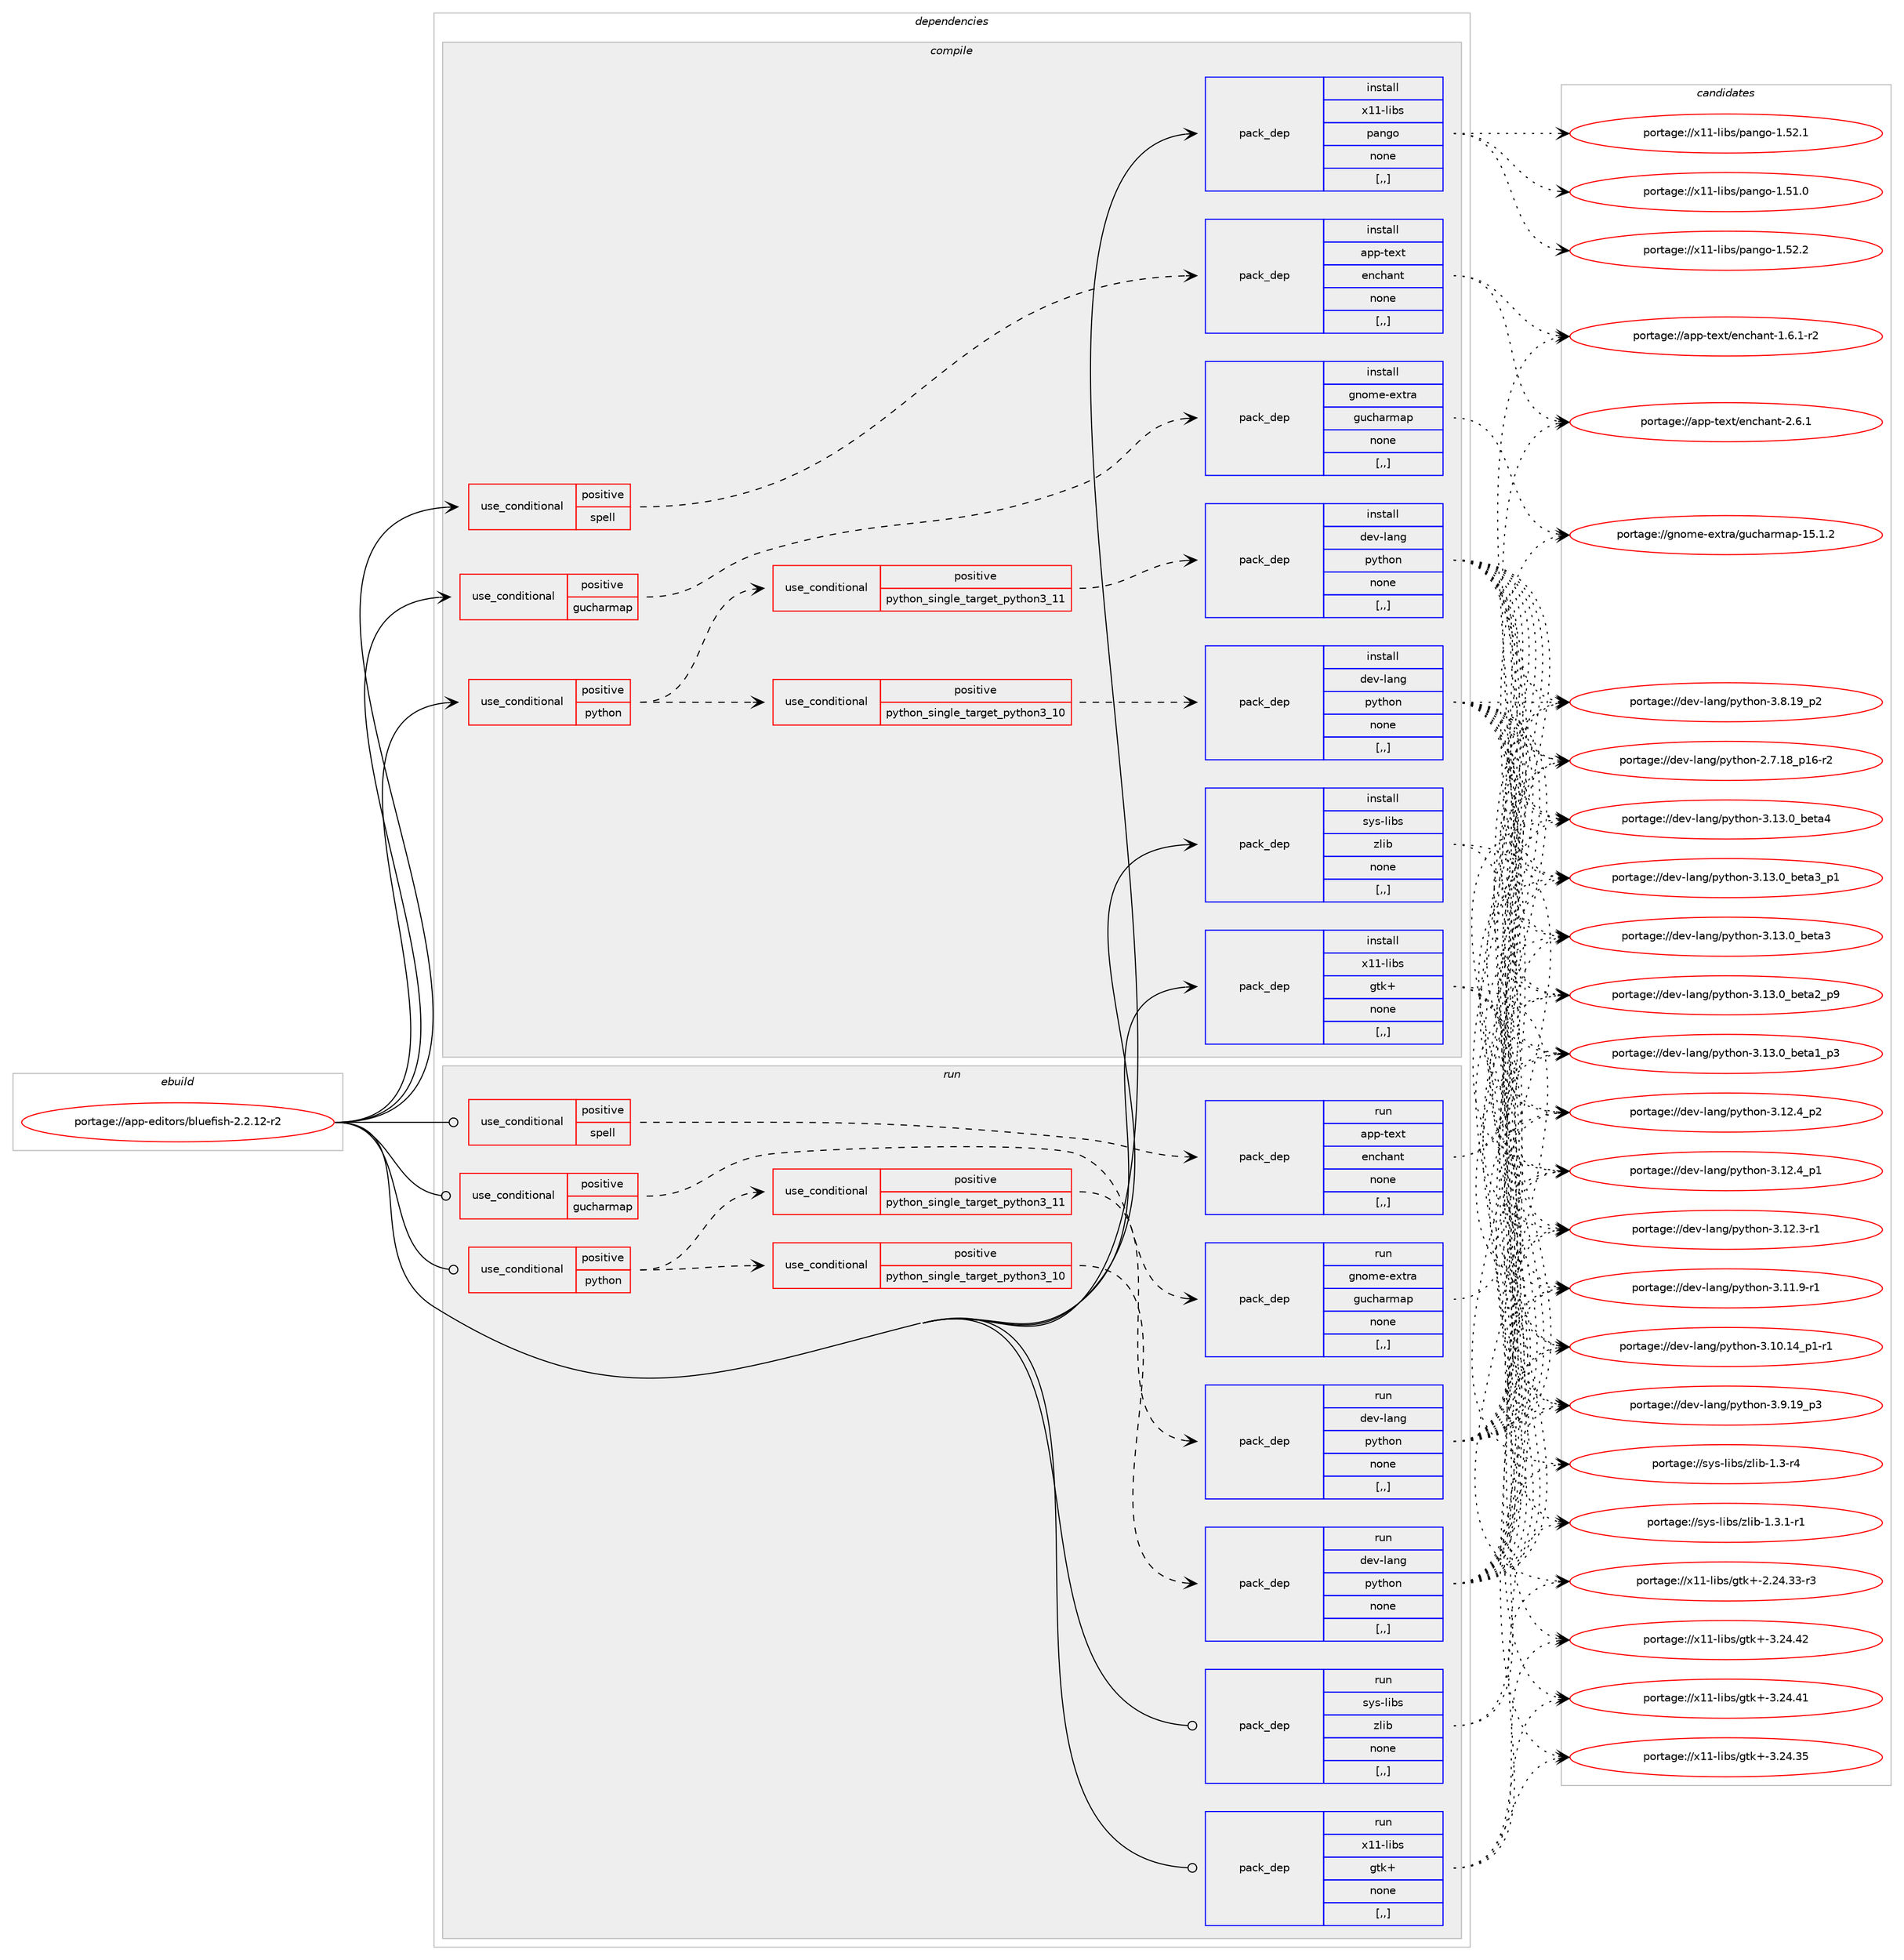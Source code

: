 digraph prolog {

# *************
# Graph options
# *************

newrank=true;
concentrate=true;
compound=true;
graph [rankdir=LR,fontname=Helvetica,fontsize=10,ranksep=1.5];#, ranksep=2.5, nodesep=0.2];
edge  [arrowhead=vee];
node  [fontname=Helvetica,fontsize=10];

# **********
# The ebuild
# **********

subgraph cluster_leftcol {
color=gray;
label=<<i>ebuild</i>>;
id [label="portage://app-editors/bluefish-2.2.12-r2", color=red, width=4, href="../app-editors/bluefish-2.2.12-r2.svg"];
}

# ****************
# The dependencies
# ****************

subgraph cluster_midcol {
color=gray;
label=<<i>dependencies</i>>;
subgraph cluster_compile {
fillcolor="#eeeeee";
style=filled;
label=<<i>compile</i>>;
subgraph cond3952 {
dependency15410 [label=<<TABLE BORDER="0" CELLBORDER="1" CELLSPACING="0" CELLPADDING="4"><TR><TD ROWSPAN="3" CELLPADDING="10">use_conditional</TD></TR><TR><TD>positive</TD></TR><TR><TD>gucharmap</TD></TR></TABLE>>, shape=none, color=red];
subgraph pack11367 {
dependency15411 [label=<<TABLE BORDER="0" CELLBORDER="1" CELLSPACING="0" CELLPADDING="4" WIDTH="220"><TR><TD ROWSPAN="6" CELLPADDING="30">pack_dep</TD></TR><TR><TD WIDTH="110">install</TD></TR><TR><TD>gnome-extra</TD></TR><TR><TD>gucharmap</TD></TR><TR><TD>none</TD></TR><TR><TD>[,,]</TD></TR></TABLE>>, shape=none, color=blue];
}
dependency15410:e -> dependency15411:w [weight=20,style="dashed",arrowhead="vee"];
}
id:e -> dependency15410:w [weight=20,style="solid",arrowhead="vee"];
subgraph cond3953 {
dependency15412 [label=<<TABLE BORDER="0" CELLBORDER="1" CELLSPACING="0" CELLPADDING="4"><TR><TD ROWSPAN="3" CELLPADDING="10">use_conditional</TD></TR><TR><TD>positive</TD></TR><TR><TD>python</TD></TR></TABLE>>, shape=none, color=red];
subgraph cond3954 {
dependency15413 [label=<<TABLE BORDER="0" CELLBORDER="1" CELLSPACING="0" CELLPADDING="4"><TR><TD ROWSPAN="3" CELLPADDING="10">use_conditional</TD></TR><TR><TD>positive</TD></TR><TR><TD>python_single_target_python3_10</TD></TR></TABLE>>, shape=none, color=red];
subgraph pack11368 {
dependency15414 [label=<<TABLE BORDER="0" CELLBORDER="1" CELLSPACING="0" CELLPADDING="4" WIDTH="220"><TR><TD ROWSPAN="6" CELLPADDING="30">pack_dep</TD></TR><TR><TD WIDTH="110">install</TD></TR><TR><TD>dev-lang</TD></TR><TR><TD>python</TD></TR><TR><TD>none</TD></TR><TR><TD>[,,]</TD></TR></TABLE>>, shape=none, color=blue];
}
dependency15413:e -> dependency15414:w [weight=20,style="dashed",arrowhead="vee"];
}
dependency15412:e -> dependency15413:w [weight=20,style="dashed",arrowhead="vee"];
subgraph cond3955 {
dependency15415 [label=<<TABLE BORDER="0" CELLBORDER="1" CELLSPACING="0" CELLPADDING="4"><TR><TD ROWSPAN="3" CELLPADDING="10">use_conditional</TD></TR><TR><TD>positive</TD></TR><TR><TD>python_single_target_python3_11</TD></TR></TABLE>>, shape=none, color=red];
subgraph pack11369 {
dependency15416 [label=<<TABLE BORDER="0" CELLBORDER="1" CELLSPACING="0" CELLPADDING="4" WIDTH="220"><TR><TD ROWSPAN="6" CELLPADDING="30">pack_dep</TD></TR><TR><TD WIDTH="110">install</TD></TR><TR><TD>dev-lang</TD></TR><TR><TD>python</TD></TR><TR><TD>none</TD></TR><TR><TD>[,,]</TD></TR></TABLE>>, shape=none, color=blue];
}
dependency15415:e -> dependency15416:w [weight=20,style="dashed",arrowhead="vee"];
}
dependency15412:e -> dependency15415:w [weight=20,style="dashed",arrowhead="vee"];
}
id:e -> dependency15412:w [weight=20,style="solid",arrowhead="vee"];
subgraph cond3956 {
dependency15417 [label=<<TABLE BORDER="0" CELLBORDER="1" CELLSPACING="0" CELLPADDING="4"><TR><TD ROWSPAN="3" CELLPADDING="10">use_conditional</TD></TR><TR><TD>positive</TD></TR><TR><TD>spell</TD></TR></TABLE>>, shape=none, color=red];
subgraph pack11370 {
dependency15418 [label=<<TABLE BORDER="0" CELLBORDER="1" CELLSPACING="0" CELLPADDING="4" WIDTH="220"><TR><TD ROWSPAN="6" CELLPADDING="30">pack_dep</TD></TR><TR><TD WIDTH="110">install</TD></TR><TR><TD>app-text</TD></TR><TR><TD>enchant</TD></TR><TR><TD>none</TD></TR><TR><TD>[,,]</TD></TR></TABLE>>, shape=none, color=blue];
}
dependency15417:e -> dependency15418:w [weight=20,style="dashed",arrowhead="vee"];
}
id:e -> dependency15417:w [weight=20,style="solid",arrowhead="vee"];
subgraph pack11371 {
dependency15419 [label=<<TABLE BORDER="0" CELLBORDER="1" CELLSPACING="0" CELLPADDING="4" WIDTH="220"><TR><TD ROWSPAN="6" CELLPADDING="30">pack_dep</TD></TR><TR><TD WIDTH="110">install</TD></TR><TR><TD>sys-libs</TD></TR><TR><TD>zlib</TD></TR><TR><TD>none</TD></TR><TR><TD>[,,]</TD></TR></TABLE>>, shape=none, color=blue];
}
id:e -> dependency15419:w [weight=20,style="solid",arrowhead="vee"];
subgraph pack11372 {
dependency15420 [label=<<TABLE BORDER="0" CELLBORDER="1" CELLSPACING="0" CELLPADDING="4" WIDTH="220"><TR><TD ROWSPAN="6" CELLPADDING="30">pack_dep</TD></TR><TR><TD WIDTH="110">install</TD></TR><TR><TD>x11-libs</TD></TR><TR><TD>gtk+</TD></TR><TR><TD>none</TD></TR><TR><TD>[,,]</TD></TR></TABLE>>, shape=none, color=blue];
}
id:e -> dependency15420:w [weight=20,style="solid",arrowhead="vee"];
subgraph pack11373 {
dependency15421 [label=<<TABLE BORDER="0" CELLBORDER="1" CELLSPACING="0" CELLPADDING="4" WIDTH="220"><TR><TD ROWSPAN="6" CELLPADDING="30">pack_dep</TD></TR><TR><TD WIDTH="110">install</TD></TR><TR><TD>x11-libs</TD></TR><TR><TD>pango</TD></TR><TR><TD>none</TD></TR><TR><TD>[,,]</TD></TR></TABLE>>, shape=none, color=blue];
}
id:e -> dependency15421:w [weight=20,style="solid",arrowhead="vee"];
}
subgraph cluster_compileandrun {
fillcolor="#eeeeee";
style=filled;
label=<<i>compile and run</i>>;
}
subgraph cluster_run {
fillcolor="#eeeeee";
style=filled;
label=<<i>run</i>>;
subgraph cond3957 {
dependency15422 [label=<<TABLE BORDER="0" CELLBORDER="1" CELLSPACING="0" CELLPADDING="4"><TR><TD ROWSPAN="3" CELLPADDING="10">use_conditional</TD></TR><TR><TD>positive</TD></TR><TR><TD>gucharmap</TD></TR></TABLE>>, shape=none, color=red];
subgraph pack11374 {
dependency15423 [label=<<TABLE BORDER="0" CELLBORDER="1" CELLSPACING="0" CELLPADDING="4" WIDTH="220"><TR><TD ROWSPAN="6" CELLPADDING="30">pack_dep</TD></TR><TR><TD WIDTH="110">run</TD></TR><TR><TD>gnome-extra</TD></TR><TR><TD>gucharmap</TD></TR><TR><TD>none</TD></TR><TR><TD>[,,]</TD></TR></TABLE>>, shape=none, color=blue];
}
dependency15422:e -> dependency15423:w [weight=20,style="dashed",arrowhead="vee"];
}
id:e -> dependency15422:w [weight=20,style="solid",arrowhead="odot"];
subgraph cond3958 {
dependency15424 [label=<<TABLE BORDER="0" CELLBORDER="1" CELLSPACING="0" CELLPADDING="4"><TR><TD ROWSPAN="3" CELLPADDING="10">use_conditional</TD></TR><TR><TD>positive</TD></TR><TR><TD>python</TD></TR></TABLE>>, shape=none, color=red];
subgraph cond3959 {
dependency15425 [label=<<TABLE BORDER="0" CELLBORDER="1" CELLSPACING="0" CELLPADDING="4"><TR><TD ROWSPAN="3" CELLPADDING="10">use_conditional</TD></TR><TR><TD>positive</TD></TR><TR><TD>python_single_target_python3_10</TD></TR></TABLE>>, shape=none, color=red];
subgraph pack11375 {
dependency15426 [label=<<TABLE BORDER="0" CELLBORDER="1" CELLSPACING="0" CELLPADDING="4" WIDTH="220"><TR><TD ROWSPAN="6" CELLPADDING="30">pack_dep</TD></TR><TR><TD WIDTH="110">run</TD></TR><TR><TD>dev-lang</TD></TR><TR><TD>python</TD></TR><TR><TD>none</TD></TR><TR><TD>[,,]</TD></TR></TABLE>>, shape=none, color=blue];
}
dependency15425:e -> dependency15426:w [weight=20,style="dashed",arrowhead="vee"];
}
dependency15424:e -> dependency15425:w [weight=20,style="dashed",arrowhead="vee"];
subgraph cond3960 {
dependency15427 [label=<<TABLE BORDER="0" CELLBORDER="1" CELLSPACING="0" CELLPADDING="4"><TR><TD ROWSPAN="3" CELLPADDING="10">use_conditional</TD></TR><TR><TD>positive</TD></TR><TR><TD>python_single_target_python3_11</TD></TR></TABLE>>, shape=none, color=red];
subgraph pack11376 {
dependency15428 [label=<<TABLE BORDER="0" CELLBORDER="1" CELLSPACING="0" CELLPADDING="4" WIDTH="220"><TR><TD ROWSPAN="6" CELLPADDING="30">pack_dep</TD></TR><TR><TD WIDTH="110">run</TD></TR><TR><TD>dev-lang</TD></TR><TR><TD>python</TD></TR><TR><TD>none</TD></TR><TR><TD>[,,]</TD></TR></TABLE>>, shape=none, color=blue];
}
dependency15427:e -> dependency15428:w [weight=20,style="dashed",arrowhead="vee"];
}
dependency15424:e -> dependency15427:w [weight=20,style="dashed",arrowhead="vee"];
}
id:e -> dependency15424:w [weight=20,style="solid",arrowhead="odot"];
subgraph cond3961 {
dependency15429 [label=<<TABLE BORDER="0" CELLBORDER="1" CELLSPACING="0" CELLPADDING="4"><TR><TD ROWSPAN="3" CELLPADDING="10">use_conditional</TD></TR><TR><TD>positive</TD></TR><TR><TD>spell</TD></TR></TABLE>>, shape=none, color=red];
subgraph pack11377 {
dependency15430 [label=<<TABLE BORDER="0" CELLBORDER="1" CELLSPACING="0" CELLPADDING="4" WIDTH="220"><TR><TD ROWSPAN="6" CELLPADDING="30">pack_dep</TD></TR><TR><TD WIDTH="110">run</TD></TR><TR><TD>app-text</TD></TR><TR><TD>enchant</TD></TR><TR><TD>none</TD></TR><TR><TD>[,,]</TD></TR></TABLE>>, shape=none, color=blue];
}
dependency15429:e -> dependency15430:w [weight=20,style="dashed",arrowhead="vee"];
}
id:e -> dependency15429:w [weight=20,style="solid",arrowhead="odot"];
subgraph pack11378 {
dependency15431 [label=<<TABLE BORDER="0" CELLBORDER="1" CELLSPACING="0" CELLPADDING="4" WIDTH="220"><TR><TD ROWSPAN="6" CELLPADDING="30">pack_dep</TD></TR><TR><TD WIDTH="110">run</TD></TR><TR><TD>sys-libs</TD></TR><TR><TD>zlib</TD></TR><TR><TD>none</TD></TR><TR><TD>[,,]</TD></TR></TABLE>>, shape=none, color=blue];
}
id:e -> dependency15431:w [weight=20,style="solid",arrowhead="odot"];
subgraph pack11379 {
dependency15432 [label=<<TABLE BORDER="0" CELLBORDER="1" CELLSPACING="0" CELLPADDING="4" WIDTH="220"><TR><TD ROWSPAN="6" CELLPADDING="30">pack_dep</TD></TR><TR><TD WIDTH="110">run</TD></TR><TR><TD>x11-libs</TD></TR><TR><TD>gtk+</TD></TR><TR><TD>none</TD></TR><TR><TD>[,,]</TD></TR></TABLE>>, shape=none, color=blue];
}
id:e -> dependency15432:w [weight=20,style="solid",arrowhead="odot"];
}
}

# **************
# The candidates
# **************

subgraph cluster_choices {
rank=same;
color=gray;
label=<<i>candidates</i>>;

subgraph choice11367 {
color=black;
nodesep=1;
choice10311011110910145101120116114974710311799104971141099711245495346494650 [label="portage://gnome-extra/gucharmap-15.1.2", color=red, width=4,href="../gnome-extra/gucharmap-15.1.2.svg"];
dependency15411:e -> choice10311011110910145101120116114974710311799104971141099711245495346494650:w [style=dotted,weight="100"];
}
subgraph choice11368 {
color=black;
nodesep=1;
choice1001011184510897110103471121211161041111104551464951464895981011169752 [label="portage://dev-lang/python-3.13.0_beta4", color=red, width=4,href="../dev-lang/python-3.13.0_beta4.svg"];
choice10010111845108971101034711212111610411111045514649514648959810111697519511249 [label="portage://dev-lang/python-3.13.0_beta3_p1", color=red, width=4,href="../dev-lang/python-3.13.0_beta3_p1.svg"];
choice1001011184510897110103471121211161041111104551464951464895981011169751 [label="portage://dev-lang/python-3.13.0_beta3", color=red, width=4,href="../dev-lang/python-3.13.0_beta3.svg"];
choice10010111845108971101034711212111610411111045514649514648959810111697509511257 [label="portage://dev-lang/python-3.13.0_beta2_p9", color=red, width=4,href="../dev-lang/python-3.13.0_beta2_p9.svg"];
choice10010111845108971101034711212111610411111045514649514648959810111697499511251 [label="portage://dev-lang/python-3.13.0_beta1_p3", color=red, width=4,href="../dev-lang/python-3.13.0_beta1_p3.svg"];
choice100101118451089711010347112121116104111110455146495046529511250 [label="portage://dev-lang/python-3.12.4_p2", color=red, width=4,href="../dev-lang/python-3.12.4_p2.svg"];
choice100101118451089711010347112121116104111110455146495046529511249 [label="portage://dev-lang/python-3.12.4_p1", color=red, width=4,href="../dev-lang/python-3.12.4_p1.svg"];
choice100101118451089711010347112121116104111110455146495046514511449 [label="portage://dev-lang/python-3.12.3-r1", color=red, width=4,href="../dev-lang/python-3.12.3-r1.svg"];
choice100101118451089711010347112121116104111110455146494946574511449 [label="portage://dev-lang/python-3.11.9-r1", color=red, width=4,href="../dev-lang/python-3.11.9-r1.svg"];
choice100101118451089711010347112121116104111110455146494846495295112494511449 [label="portage://dev-lang/python-3.10.14_p1-r1", color=red, width=4,href="../dev-lang/python-3.10.14_p1-r1.svg"];
choice100101118451089711010347112121116104111110455146574649579511251 [label="portage://dev-lang/python-3.9.19_p3", color=red, width=4,href="../dev-lang/python-3.9.19_p3.svg"];
choice100101118451089711010347112121116104111110455146564649579511250 [label="portage://dev-lang/python-3.8.19_p2", color=red, width=4,href="../dev-lang/python-3.8.19_p2.svg"];
choice100101118451089711010347112121116104111110455046554649569511249544511450 [label="portage://dev-lang/python-2.7.18_p16-r2", color=red, width=4,href="../dev-lang/python-2.7.18_p16-r2.svg"];
dependency15414:e -> choice1001011184510897110103471121211161041111104551464951464895981011169752:w [style=dotted,weight="100"];
dependency15414:e -> choice10010111845108971101034711212111610411111045514649514648959810111697519511249:w [style=dotted,weight="100"];
dependency15414:e -> choice1001011184510897110103471121211161041111104551464951464895981011169751:w [style=dotted,weight="100"];
dependency15414:e -> choice10010111845108971101034711212111610411111045514649514648959810111697509511257:w [style=dotted,weight="100"];
dependency15414:e -> choice10010111845108971101034711212111610411111045514649514648959810111697499511251:w [style=dotted,weight="100"];
dependency15414:e -> choice100101118451089711010347112121116104111110455146495046529511250:w [style=dotted,weight="100"];
dependency15414:e -> choice100101118451089711010347112121116104111110455146495046529511249:w [style=dotted,weight="100"];
dependency15414:e -> choice100101118451089711010347112121116104111110455146495046514511449:w [style=dotted,weight="100"];
dependency15414:e -> choice100101118451089711010347112121116104111110455146494946574511449:w [style=dotted,weight="100"];
dependency15414:e -> choice100101118451089711010347112121116104111110455146494846495295112494511449:w [style=dotted,weight="100"];
dependency15414:e -> choice100101118451089711010347112121116104111110455146574649579511251:w [style=dotted,weight="100"];
dependency15414:e -> choice100101118451089711010347112121116104111110455146564649579511250:w [style=dotted,weight="100"];
dependency15414:e -> choice100101118451089711010347112121116104111110455046554649569511249544511450:w [style=dotted,weight="100"];
}
subgraph choice11369 {
color=black;
nodesep=1;
choice1001011184510897110103471121211161041111104551464951464895981011169752 [label="portage://dev-lang/python-3.13.0_beta4", color=red, width=4,href="../dev-lang/python-3.13.0_beta4.svg"];
choice10010111845108971101034711212111610411111045514649514648959810111697519511249 [label="portage://dev-lang/python-3.13.0_beta3_p1", color=red, width=4,href="../dev-lang/python-3.13.0_beta3_p1.svg"];
choice1001011184510897110103471121211161041111104551464951464895981011169751 [label="portage://dev-lang/python-3.13.0_beta3", color=red, width=4,href="../dev-lang/python-3.13.0_beta3.svg"];
choice10010111845108971101034711212111610411111045514649514648959810111697509511257 [label="portage://dev-lang/python-3.13.0_beta2_p9", color=red, width=4,href="../dev-lang/python-3.13.0_beta2_p9.svg"];
choice10010111845108971101034711212111610411111045514649514648959810111697499511251 [label="portage://dev-lang/python-3.13.0_beta1_p3", color=red, width=4,href="../dev-lang/python-3.13.0_beta1_p3.svg"];
choice100101118451089711010347112121116104111110455146495046529511250 [label="portage://dev-lang/python-3.12.4_p2", color=red, width=4,href="../dev-lang/python-3.12.4_p2.svg"];
choice100101118451089711010347112121116104111110455146495046529511249 [label="portage://dev-lang/python-3.12.4_p1", color=red, width=4,href="../dev-lang/python-3.12.4_p1.svg"];
choice100101118451089711010347112121116104111110455146495046514511449 [label="portage://dev-lang/python-3.12.3-r1", color=red, width=4,href="../dev-lang/python-3.12.3-r1.svg"];
choice100101118451089711010347112121116104111110455146494946574511449 [label="portage://dev-lang/python-3.11.9-r1", color=red, width=4,href="../dev-lang/python-3.11.9-r1.svg"];
choice100101118451089711010347112121116104111110455146494846495295112494511449 [label="portage://dev-lang/python-3.10.14_p1-r1", color=red, width=4,href="../dev-lang/python-3.10.14_p1-r1.svg"];
choice100101118451089711010347112121116104111110455146574649579511251 [label="portage://dev-lang/python-3.9.19_p3", color=red, width=4,href="../dev-lang/python-3.9.19_p3.svg"];
choice100101118451089711010347112121116104111110455146564649579511250 [label="portage://dev-lang/python-3.8.19_p2", color=red, width=4,href="../dev-lang/python-3.8.19_p2.svg"];
choice100101118451089711010347112121116104111110455046554649569511249544511450 [label="portage://dev-lang/python-2.7.18_p16-r2", color=red, width=4,href="../dev-lang/python-2.7.18_p16-r2.svg"];
dependency15416:e -> choice1001011184510897110103471121211161041111104551464951464895981011169752:w [style=dotted,weight="100"];
dependency15416:e -> choice10010111845108971101034711212111610411111045514649514648959810111697519511249:w [style=dotted,weight="100"];
dependency15416:e -> choice1001011184510897110103471121211161041111104551464951464895981011169751:w [style=dotted,weight="100"];
dependency15416:e -> choice10010111845108971101034711212111610411111045514649514648959810111697509511257:w [style=dotted,weight="100"];
dependency15416:e -> choice10010111845108971101034711212111610411111045514649514648959810111697499511251:w [style=dotted,weight="100"];
dependency15416:e -> choice100101118451089711010347112121116104111110455146495046529511250:w [style=dotted,weight="100"];
dependency15416:e -> choice100101118451089711010347112121116104111110455146495046529511249:w [style=dotted,weight="100"];
dependency15416:e -> choice100101118451089711010347112121116104111110455146495046514511449:w [style=dotted,weight="100"];
dependency15416:e -> choice100101118451089711010347112121116104111110455146494946574511449:w [style=dotted,weight="100"];
dependency15416:e -> choice100101118451089711010347112121116104111110455146494846495295112494511449:w [style=dotted,weight="100"];
dependency15416:e -> choice100101118451089711010347112121116104111110455146574649579511251:w [style=dotted,weight="100"];
dependency15416:e -> choice100101118451089711010347112121116104111110455146564649579511250:w [style=dotted,weight="100"];
dependency15416:e -> choice100101118451089711010347112121116104111110455046554649569511249544511450:w [style=dotted,weight="100"];
}
subgraph choice11370 {
color=black;
nodesep=1;
choice9711211245116101120116471011109910497110116455046544649 [label="portage://app-text/enchant-2.6.1", color=red, width=4,href="../app-text/enchant-2.6.1.svg"];
choice97112112451161011201164710111099104971101164549465446494511450 [label="portage://app-text/enchant-1.6.1-r2", color=red, width=4,href="../app-text/enchant-1.6.1-r2.svg"];
dependency15418:e -> choice9711211245116101120116471011109910497110116455046544649:w [style=dotted,weight="100"];
dependency15418:e -> choice97112112451161011201164710111099104971101164549465446494511450:w [style=dotted,weight="100"];
}
subgraph choice11371 {
color=black;
nodesep=1;
choice115121115451081059811547122108105984549465146494511449 [label="portage://sys-libs/zlib-1.3.1-r1", color=red, width=4,href="../sys-libs/zlib-1.3.1-r1.svg"];
choice11512111545108105981154712210810598454946514511452 [label="portage://sys-libs/zlib-1.3-r4", color=red, width=4,href="../sys-libs/zlib-1.3-r4.svg"];
dependency15419:e -> choice115121115451081059811547122108105984549465146494511449:w [style=dotted,weight="100"];
dependency15419:e -> choice11512111545108105981154712210810598454946514511452:w [style=dotted,weight="100"];
}
subgraph choice11372 {
color=black;
nodesep=1;
choice1204949451081059811547103116107434551465052465250 [label="portage://x11-libs/gtk+-3.24.42", color=red, width=4,href="../x11-libs/gtk+-3.24.42.svg"];
choice1204949451081059811547103116107434551465052465249 [label="portage://x11-libs/gtk+-3.24.41", color=red, width=4,href="../x11-libs/gtk+-3.24.41.svg"];
choice1204949451081059811547103116107434551465052465153 [label="portage://x11-libs/gtk+-3.24.35", color=red, width=4,href="../x11-libs/gtk+-3.24.35.svg"];
choice12049494510810598115471031161074345504650524651514511451 [label="portage://x11-libs/gtk+-2.24.33-r3", color=red, width=4,href="../x11-libs/gtk+-2.24.33-r3.svg"];
dependency15420:e -> choice1204949451081059811547103116107434551465052465250:w [style=dotted,weight="100"];
dependency15420:e -> choice1204949451081059811547103116107434551465052465249:w [style=dotted,weight="100"];
dependency15420:e -> choice1204949451081059811547103116107434551465052465153:w [style=dotted,weight="100"];
dependency15420:e -> choice12049494510810598115471031161074345504650524651514511451:w [style=dotted,weight="100"];
}
subgraph choice11373 {
color=black;
nodesep=1;
choice12049494510810598115471129711010311145494653504650 [label="portage://x11-libs/pango-1.52.2", color=red, width=4,href="../x11-libs/pango-1.52.2.svg"];
choice12049494510810598115471129711010311145494653504649 [label="portage://x11-libs/pango-1.52.1", color=red, width=4,href="../x11-libs/pango-1.52.1.svg"];
choice12049494510810598115471129711010311145494653494648 [label="portage://x11-libs/pango-1.51.0", color=red, width=4,href="../x11-libs/pango-1.51.0.svg"];
dependency15421:e -> choice12049494510810598115471129711010311145494653504650:w [style=dotted,weight="100"];
dependency15421:e -> choice12049494510810598115471129711010311145494653504649:w [style=dotted,weight="100"];
dependency15421:e -> choice12049494510810598115471129711010311145494653494648:w [style=dotted,weight="100"];
}
subgraph choice11374 {
color=black;
nodesep=1;
choice10311011110910145101120116114974710311799104971141099711245495346494650 [label="portage://gnome-extra/gucharmap-15.1.2", color=red, width=4,href="../gnome-extra/gucharmap-15.1.2.svg"];
dependency15423:e -> choice10311011110910145101120116114974710311799104971141099711245495346494650:w [style=dotted,weight="100"];
}
subgraph choice11375 {
color=black;
nodesep=1;
choice1001011184510897110103471121211161041111104551464951464895981011169752 [label="portage://dev-lang/python-3.13.0_beta4", color=red, width=4,href="../dev-lang/python-3.13.0_beta4.svg"];
choice10010111845108971101034711212111610411111045514649514648959810111697519511249 [label="portage://dev-lang/python-3.13.0_beta3_p1", color=red, width=4,href="../dev-lang/python-3.13.0_beta3_p1.svg"];
choice1001011184510897110103471121211161041111104551464951464895981011169751 [label="portage://dev-lang/python-3.13.0_beta3", color=red, width=4,href="../dev-lang/python-3.13.0_beta3.svg"];
choice10010111845108971101034711212111610411111045514649514648959810111697509511257 [label="portage://dev-lang/python-3.13.0_beta2_p9", color=red, width=4,href="../dev-lang/python-3.13.0_beta2_p9.svg"];
choice10010111845108971101034711212111610411111045514649514648959810111697499511251 [label="portage://dev-lang/python-3.13.0_beta1_p3", color=red, width=4,href="../dev-lang/python-3.13.0_beta1_p3.svg"];
choice100101118451089711010347112121116104111110455146495046529511250 [label="portage://dev-lang/python-3.12.4_p2", color=red, width=4,href="../dev-lang/python-3.12.4_p2.svg"];
choice100101118451089711010347112121116104111110455146495046529511249 [label="portage://dev-lang/python-3.12.4_p1", color=red, width=4,href="../dev-lang/python-3.12.4_p1.svg"];
choice100101118451089711010347112121116104111110455146495046514511449 [label="portage://dev-lang/python-3.12.3-r1", color=red, width=4,href="../dev-lang/python-3.12.3-r1.svg"];
choice100101118451089711010347112121116104111110455146494946574511449 [label="portage://dev-lang/python-3.11.9-r1", color=red, width=4,href="../dev-lang/python-3.11.9-r1.svg"];
choice100101118451089711010347112121116104111110455146494846495295112494511449 [label="portage://dev-lang/python-3.10.14_p1-r1", color=red, width=4,href="../dev-lang/python-3.10.14_p1-r1.svg"];
choice100101118451089711010347112121116104111110455146574649579511251 [label="portage://dev-lang/python-3.9.19_p3", color=red, width=4,href="../dev-lang/python-3.9.19_p3.svg"];
choice100101118451089711010347112121116104111110455146564649579511250 [label="portage://dev-lang/python-3.8.19_p2", color=red, width=4,href="../dev-lang/python-3.8.19_p2.svg"];
choice100101118451089711010347112121116104111110455046554649569511249544511450 [label="portage://dev-lang/python-2.7.18_p16-r2", color=red, width=4,href="../dev-lang/python-2.7.18_p16-r2.svg"];
dependency15426:e -> choice1001011184510897110103471121211161041111104551464951464895981011169752:w [style=dotted,weight="100"];
dependency15426:e -> choice10010111845108971101034711212111610411111045514649514648959810111697519511249:w [style=dotted,weight="100"];
dependency15426:e -> choice1001011184510897110103471121211161041111104551464951464895981011169751:w [style=dotted,weight="100"];
dependency15426:e -> choice10010111845108971101034711212111610411111045514649514648959810111697509511257:w [style=dotted,weight="100"];
dependency15426:e -> choice10010111845108971101034711212111610411111045514649514648959810111697499511251:w [style=dotted,weight="100"];
dependency15426:e -> choice100101118451089711010347112121116104111110455146495046529511250:w [style=dotted,weight="100"];
dependency15426:e -> choice100101118451089711010347112121116104111110455146495046529511249:w [style=dotted,weight="100"];
dependency15426:e -> choice100101118451089711010347112121116104111110455146495046514511449:w [style=dotted,weight="100"];
dependency15426:e -> choice100101118451089711010347112121116104111110455146494946574511449:w [style=dotted,weight="100"];
dependency15426:e -> choice100101118451089711010347112121116104111110455146494846495295112494511449:w [style=dotted,weight="100"];
dependency15426:e -> choice100101118451089711010347112121116104111110455146574649579511251:w [style=dotted,weight="100"];
dependency15426:e -> choice100101118451089711010347112121116104111110455146564649579511250:w [style=dotted,weight="100"];
dependency15426:e -> choice100101118451089711010347112121116104111110455046554649569511249544511450:w [style=dotted,weight="100"];
}
subgraph choice11376 {
color=black;
nodesep=1;
choice1001011184510897110103471121211161041111104551464951464895981011169752 [label="portage://dev-lang/python-3.13.0_beta4", color=red, width=4,href="../dev-lang/python-3.13.0_beta4.svg"];
choice10010111845108971101034711212111610411111045514649514648959810111697519511249 [label="portage://dev-lang/python-3.13.0_beta3_p1", color=red, width=4,href="../dev-lang/python-3.13.0_beta3_p1.svg"];
choice1001011184510897110103471121211161041111104551464951464895981011169751 [label="portage://dev-lang/python-3.13.0_beta3", color=red, width=4,href="../dev-lang/python-3.13.0_beta3.svg"];
choice10010111845108971101034711212111610411111045514649514648959810111697509511257 [label="portage://dev-lang/python-3.13.0_beta2_p9", color=red, width=4,href="../dev-lang/python-3.13.0_beta2_p9.svg"];
choice10010111845108971101034711212111610411111045514649514648959810111697499511251 [label="portage://dev-lang/python-3.13.0_beta1_p3", color=red, width=4,href="../dev-lang/python-3.13.0_beta1_p3.svg"];
choice100101118451089711010347112121116104111110455146495046529511250 [label="portage://dev-lang/python-3.12.4_p2", color=red, width=4,href="../dev-lang/python-3.12.4_p2.svg"];
choice100101118451089711010347112121116104111110455146495046529511249 [label="portage://dev-lang/python-3.12.4_p1", color=red, width=4,href="../dev-lang/python-3.12.4_p1.svg"];
choice100101118451089711010347112121116104111110455146495046514511449 [label="portage://dev-lang/python-3.12.3-r1", color=red, width=4,href="../dev-lang/python-3.12.3-r1.svg"];
choice100101118451089711010347112121116104111110455146494946574511449 [label="portage://dev-lang/python-3.11.9-r1", color=red, width=4,href="../dev-lang/python-3.11.9-r1.svg"];
choice100101118451089711010347112121116104111110455146494846495295112494511449 [label="portage://dev-lang/python-3.10.14_p1-r1", color=red, width=4,href="../dev-lang/python-3.10.14_p1-r1.svg"];
choice100101118451089711010347112121116104111110455146574649579511251 [label="portage://dev-lang/python-3.9.19_p3", color=red, width=4,href="../dev-lang/python-3.9.19_p3.svg"];
choice100101118451089711010347112121116104111110455146564649579511250 [label="portage://dev-lang/python-3.8.19_p2", color=red, width=4,href="../dev-lang/python-3.8.19_p2.svg"];
choice100101118451089711010347112121116104111110455046554649569511249544511450 [label="portage://dev-lang/python-2.7.18_p16-r2", color=red, width=4,href="../dev-lang/python-2.7.18_p16-r2.svg"];
dependency15428:e -> choice1001011184510897110103471121211161041111104551464951464895981011169752:w [style=dotted,weight="100"];
dependency15428:e -> choice10010111845108971101034711212111610411111045514649514648959810111697519511249:w [style=dotted,weight="100"];
dependency15428:e -> choice1001011184510897110103471121211161041111104551464951464895981011169751:w [style=dotted,weight="100"];
dependency15428:e -> choice10010111845108971101034711212111610411111045514649514648959810111697509511257:w [style=dotted,weight="100"];
dependency15428:e -> choice10010111845108971101034711212111610411111045514649514648959810111697499511251:w [style=dotted,weight="100"];
dependency15428:e -> choice100101118451089711010347112121116104111110455146495046529511250:w [style=dotted,weight="100"];
dependency15428:e -> choice100101118451089711010347112121116104111110455146495046529511249:w [style=dotted,weight="100"];
dependency15428:e -> choice100101118451089711010347112121116104111110455146495046514511449:w [style=dotted,weight="100"];
dependency15428:e -> choice100101118451089711010347112121116104111110455146494946574511449:w [style=dotted,weight="100"];
dependency15428:e -> choice100101118451089711010347112121116104111110455146494846495295112494511449:w [style=dotted,weight="100"];
dependency15428:e -> choice100101118451089711010347112121116104111110455146574649579511251:w [style=dotted,weight="100"];
dependency15428:e -> choice100101118451089711010347112121116104111110455146564649579511250:w [style=dotted,weight="100"];
dependency15428:e -> choice100101118451089711010347112121116104111110455046554649569511249544511450:w [style=dotted,weight="100"];
}
subgraph choice11377 {
color=black;
nodesep=1;
choice9711211245116101120116471011109910497110116455046544649 [label="portage://app-text/enchant-2.6.1", color=red, width=4,href="../app-text/enchant-2.6.1.svg"];
choice97112112451161011201164710111099104971101164549465446494511450 [label="portage://app-text/enchant-1.6.1-r2", color=red, width=4,href="../app-text/enchant-1.6.1-r2.svg"];
dependency15430:e -> choice9711211245116101120116471011109910497110116455046544649:w [style=dotted,weight="100"];
dependency15430:e -> choice97112112451161011201164710111099104971101164549465446494511450:w [style=dotted,weight="100"];
}
subgraph choice11378 {
color=black;
nodesep=1;
choice115121115451081059811547122108105984549465146494511449 [label="portage://sys-libs/zlib-1.3.1-r1", color=red, width=4,href="../sys-libs/zlib-1.3.1-r1.svg"];
choice11512111545108105981154712210810598454946514511452 [label="portage://sys-libs/zlib-1.3-r4", color=red, width=4,href="../sys-libs/zlib-1.3-r4.svg"];
dependency15431:e -> choice115121115451081059811547122108105984549465146494511449:w [style=dotted,weight="100"];
dependency15431:e -> choice11512111545108105981154712210810598454946514511452:w [style=dotted,weight="100"];
}
subgraph choice11379 {
color=black;
nodesep=1;
choice1204949451081059811547103116107434551465052465250 [label="portage://x11-libs/gtk+-3.24.42", color=red, width=4,href="../x11-libs/gtk+-3.24.42.svg"];
choice1204949451081059811547103116107434551465052465249 [label="portage://x11-libs/gtk+-3.24.41", color=red, width=4,href="../x11-libs/gtk+-3.24.41.svg"];
choice1204949451081059811547103116107434551465052465153 [label="portage://x11-libs/gtk+-3.24.35", color=red, width=4,href="../x11-libs/gtk+-3.24.35.svg"];
choice12049494510810598115471031161074345504650524651514511451 [label="portage://x11-libs/gtk+-2.24.33-r3", color=red, width=4,href="../x11-libs/gtk+-2.24.33-r3.svg"];
dependency15432:e -> choice1204949451081059811547103116107434551465052465250:w [style=dotted,weight="100"];
dependency15432:e -> choice1204949451081059811547103116107434551465052465249:w [style=dotted,weight="100"];
dependency15432:e -> choice1204949451081059811547103116107434551465052465153:w [style=dotted,weight="100"];
dependency15432:e -> choice12049494510810598115471031161074345504650524651514511451:w [style=dotted,weight="100"];
}
}

}
